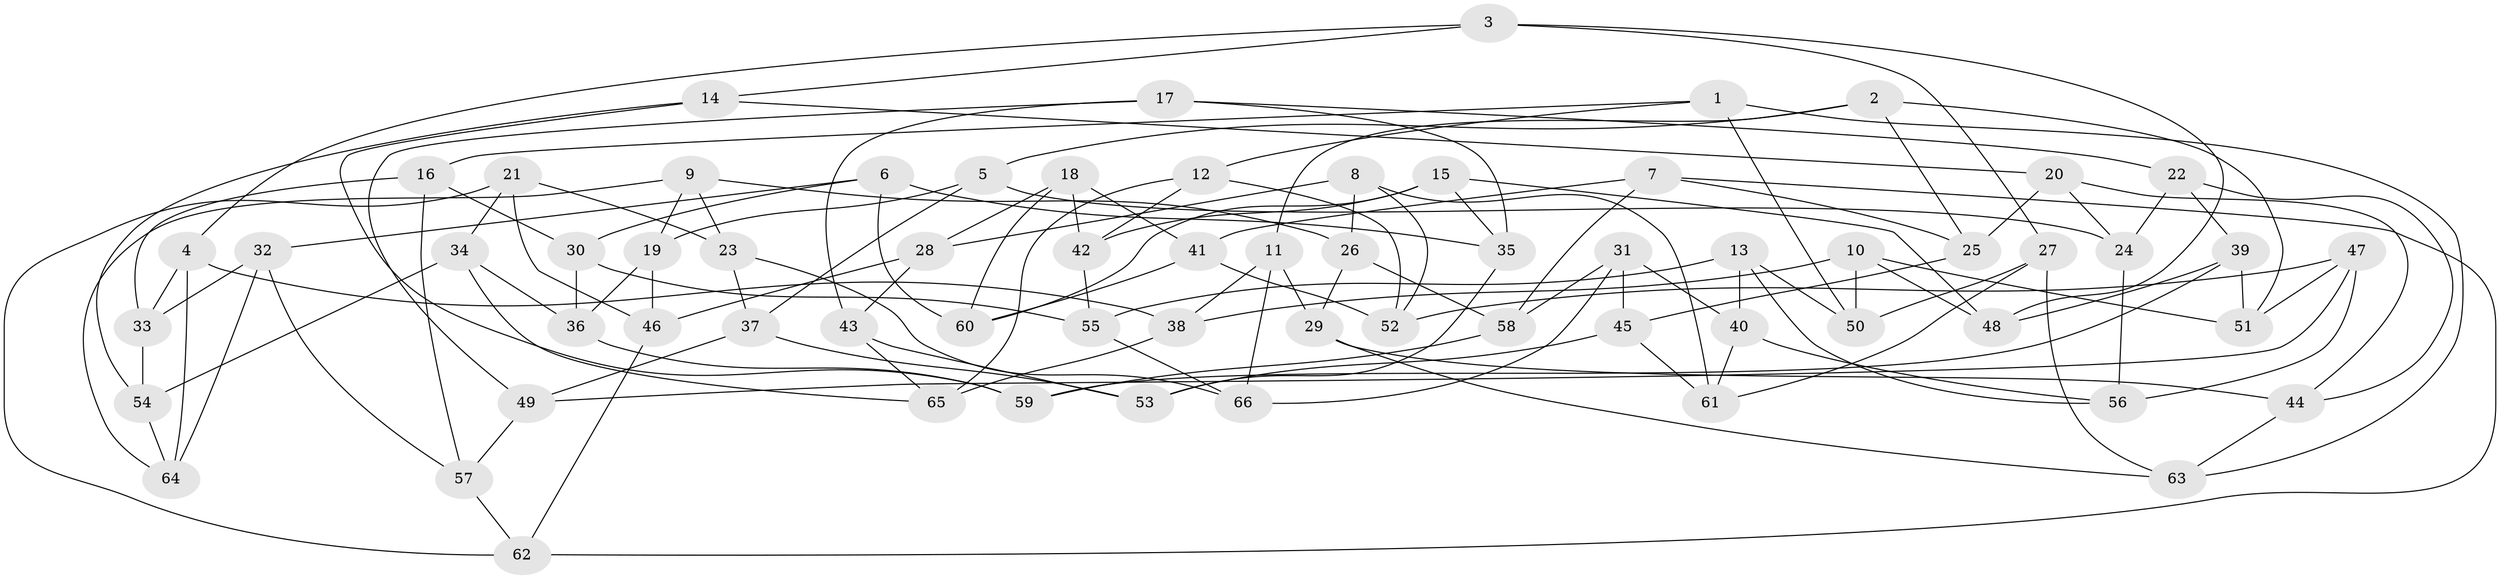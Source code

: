 // coarse degree distribution, {6: 0.5384615384615384, 4: 0.3076923076923077, 5: 0.15384615384615385}
// Generated by graph-tools (version 1.1) at 2025/52/02/27/25 19:52:33]
// undirected, 66 vertices, 132 edges
graph export_dot {
graph [start="1"]
  node [color=gray90,style=filled];
  1;
  2;
  3;
  4;
  5;
  6;
  7;
  8;
  9;
  10;
  11;
  12;
  13;
  14;
  15;
  16;
  17;
  18;
  19;
  20;
  21;
  22;
  23;
  24;
  25;
  26;
  27;
  28;
  29;
  30;
  31;
  32;
  33;
  34;
  35;
  36;
  37;
  38;
  39;
  40;
  41;
  42;
  43;
  44;
  45;
  46;
  47;
  48;
  49;
  50;
  51;
  52;
  53;
  54;
  55;
  56;
  57;
  58;
  59;
  60;
  61;
  62;
  63;
  64;
  65;
  66;
  1 -- 12;
  1 -- 16;
  1 -- 63;
  1 -- 50;
  2 -- 5;
  2 -- 11;
  2 -- 51;
  2 -- 25;
  3 -- 27;
  3 -- 48;
  3 -- 14;
  3 -- 4;
  4 -- 64;
  4 -- 38;
  4 -- 33;
  5 -- 37;
  5 -- 19;
  5 -- 24;
  6 -- 35;
  6 -- 32;
  6 -- 60;
  6 -- 30;
  7 -- 58;
  7 -- 41;
  7 -- 62;
  7 -- 25;
  8 -- 61;
  8 -- 26;
  8 -- 28;
  8 -- 52;
  9 -- 23;
  9 -- 64;
  9 -- 26;
  9 -- 19;
  10 -- 38;
  10 -- 50;
  10 -- 48;
  10 -- 51;
  11 -- 29;
  11 -- 38;
  11 -- 66;
  12 -- 65;
  12 -- 42;
  12 -- 52;
  13 -- 40;
  13 -- 56;
  13 -- 55;
  13 -- 50;
  14 -- 20;
  14 -- 59;
  14 -- 54;
  15 -- 60;
  15 -- 42;
  15 -- 48;
  15 -- 35;
  16 -- 33;
  16 -- 30;
  16 -- 57;
  17 -- 49;
  17 -- 43;
  17 -- 22;
  17 -- 35;
  18 -- 28;
  18 -- 60;
  18 -- 42;
  18 -- 41;
  19 -- 36;
  19 -- 46;
  20 -- 44;
  20 -- 24;
  20 -- 25;
  21 -- 62;
  21 -- 23;
  21 -- 46;
  21 -- 34;
  22 -- 39;
  22 -- 44;
  22 -- 24;
  23 -- 66;
  23 -- 37;
  24 -- 56;
  25 -- 45;
  26 -- 58;
  26 -- 29;
  27 -- 61;
  27 -- 63;
  27 -- 50;
  28 -- 46;
  28 -- 43;
  29 -- 63;
  29 -- 44;
  30 -- 55;
  30 -- 36;
  31 -- 66;
  31 -- 45;
  31 -- 40;
  31 -- 58;
  32 -- 33;
  32 -- 64;
  32 -- 57;
  33 -- 54;
  34 -- 65;
  34 -- 36;
  34 -- 54;
  35 -- 53;
  36 -- 59;
  37 -- 53;
  37 -- 49;
  38 -- 65;
  39 -- 48;
  39 -- 51;
  39 -- 59;
  40 -- 56;
  40 -- 61;
  41 -- 60;
  41 -- 52;
  42 -- 55;
  43 -- 65;
  43 -- 53;
  44 -- 63;
  45 -- 53;
  45 -- 61;
  46 -- 62;
  47 -- 56;
  47 -- 52;
  47 -- 49;
  47 -- 51;
  49 -- 57;
  54 -- 64;
  55 -- 66;
  57 -- 62;
  58 -- 59;
}
